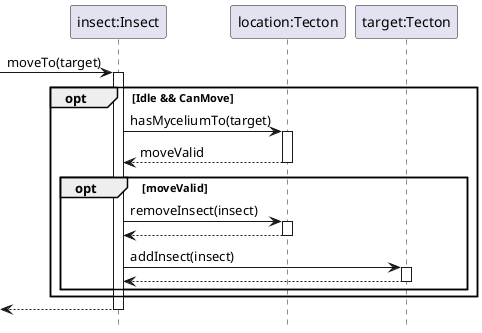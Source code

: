 @startuml Insect/move
hide footbox

participant "insect:Insect" as insect
participant "location:Tecton" as location
participant "target:Tecton" as target


-> insect : moveTo(target)
activate insect

opt Idle && CanMove

    insect -> location : hasMyceliumTo(target)
    activate location

    return moveValid
    deactivate location

    opt moveValid

        insect -> location : removeInsect(insect)
        activate location
        return
        
        insect -> target : addInsect(insect)
        activate target
        return
    end
end

<-- insect
deactivate insect

@enduml
